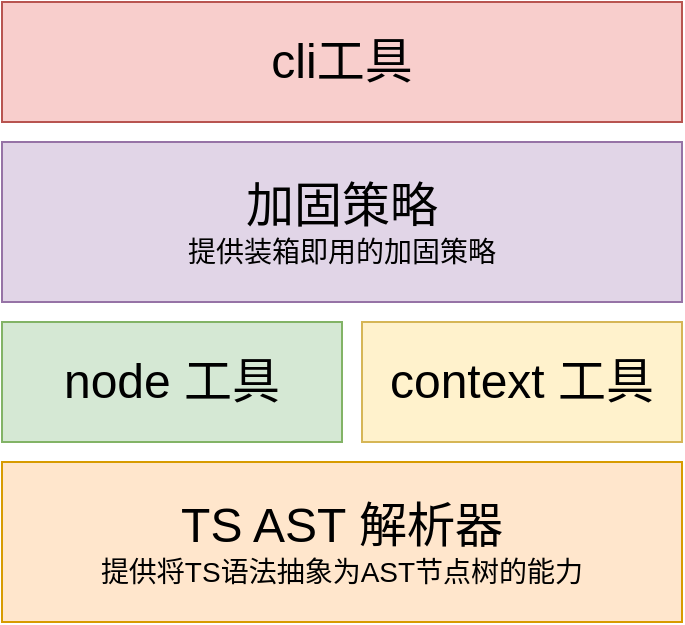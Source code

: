 <mxfile version="26.0.2">
  <diagram name="第 1 页" id="StuFnmIY5Zls9bVpRX4j">
    <mxGraphModel dx="1194" dy="622" grid="1" gridSize="10" guides="1" tooltips="1" connect="1" arrows="1" fold="1" page="1" pageScale="1" pageWidth="827" pageHeight="1169" math="0" shadow="0">
      <root>
        <mxCell id="0" />
        <mxCell id="1" parent="0" />
        <mxCell id="tRkSOGVrORqJEETa7vW--1" value="&lt;font style=&quot;font-size: 24px;&quot;&gt;TS AST 解析器&lt;/font&gt;&lt;div&gt;&lt;font style=&quot;font-size: 14px;&quot;&gt;提供将TS语法抽象为AST节点树的能力&lt;/font&gt;&lt;/div&gt;" style="rounded=0;whiteSpace=wrap;html=1;fillColor=#ffe6cc;strokeColor=#d79b00;" vertex="1" parent="1">
          <mxGeometry x="220" y="780" width="340" height="80" as="geometry" />
        </mxCell>
        <mxCell id="tRkSOGVrORqJEETa7vW--2" value="&lt;font style=&quot;font-size: 24px;&quot;&gt;node 工具&lt;/font&gt;" style="rounded=0;whiteSpace=wrap;html=1;fillColor=#d5e8d4;strokeColor=#82b366;" vertex="1" parent="1">
          <mxGeometry x="220" y="710" width="170" height="60" as="geometry" />
        </mxCell>
        <mxCell id="tRkSOGVrORqJEETa7vW--3" value="&lt;font style=&quot;font-size: 24px;&quot;&gt;context 工具&lt;/font&gt;" style="rounded=0;whiteSpace=wrap;html=1;fillColor=#fff2cc;strokeColor=#d6b656;" vertex="1" parent="1">
          <mxGeometry x="400" y="710" width="160" height="60" as="geometry" />
        </mxCell>
        <mxCell id="tRkSOGVrORqJEETa7vW--4" value="&lt;font style=&quot;font-size: 24px;&quot;&gt;加固策略&lt;/font&gt;&lt;div&gt;&lt;font style=&quot;font-size: 14px;&quot;&gt;提供装箱即用的加固策略&lt;/font&gt;&lt;/div&gt;" style="rounded=0;whiteSpace=wrap;html=1;fillColor=#e1d5e7;strokeColor=#9673a6;" vertex="1" parent="1">
          <mxGeometry x="220" y="620" width="340" height="80" as="geometry" />
        </mxCell>
        <mxCell id="tRkSOGVrORqJEETa7vW--7" value="&lt;font style=&quot;font-size: 24px;&quot;&gt;cli工具&lt;/font&gt;" style="rounded=0;whiteSpace=wrap;html=1;fillColor=#f8cecc;strokeColor=#b85450;" vertex="1" parent="1">
          <mxGeometry x="220" y="550" width="340" height="60" as="geometry" />
        </mxCell>
      </root>
    </mxGraphModel>
  </diagram>
</mxfile>
